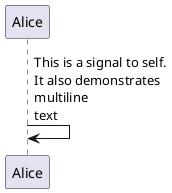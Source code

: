 @startuml
Alice -> Alice : This is a signal to self.\nIt also demonstrates\nmultiline \ntext
@enduml